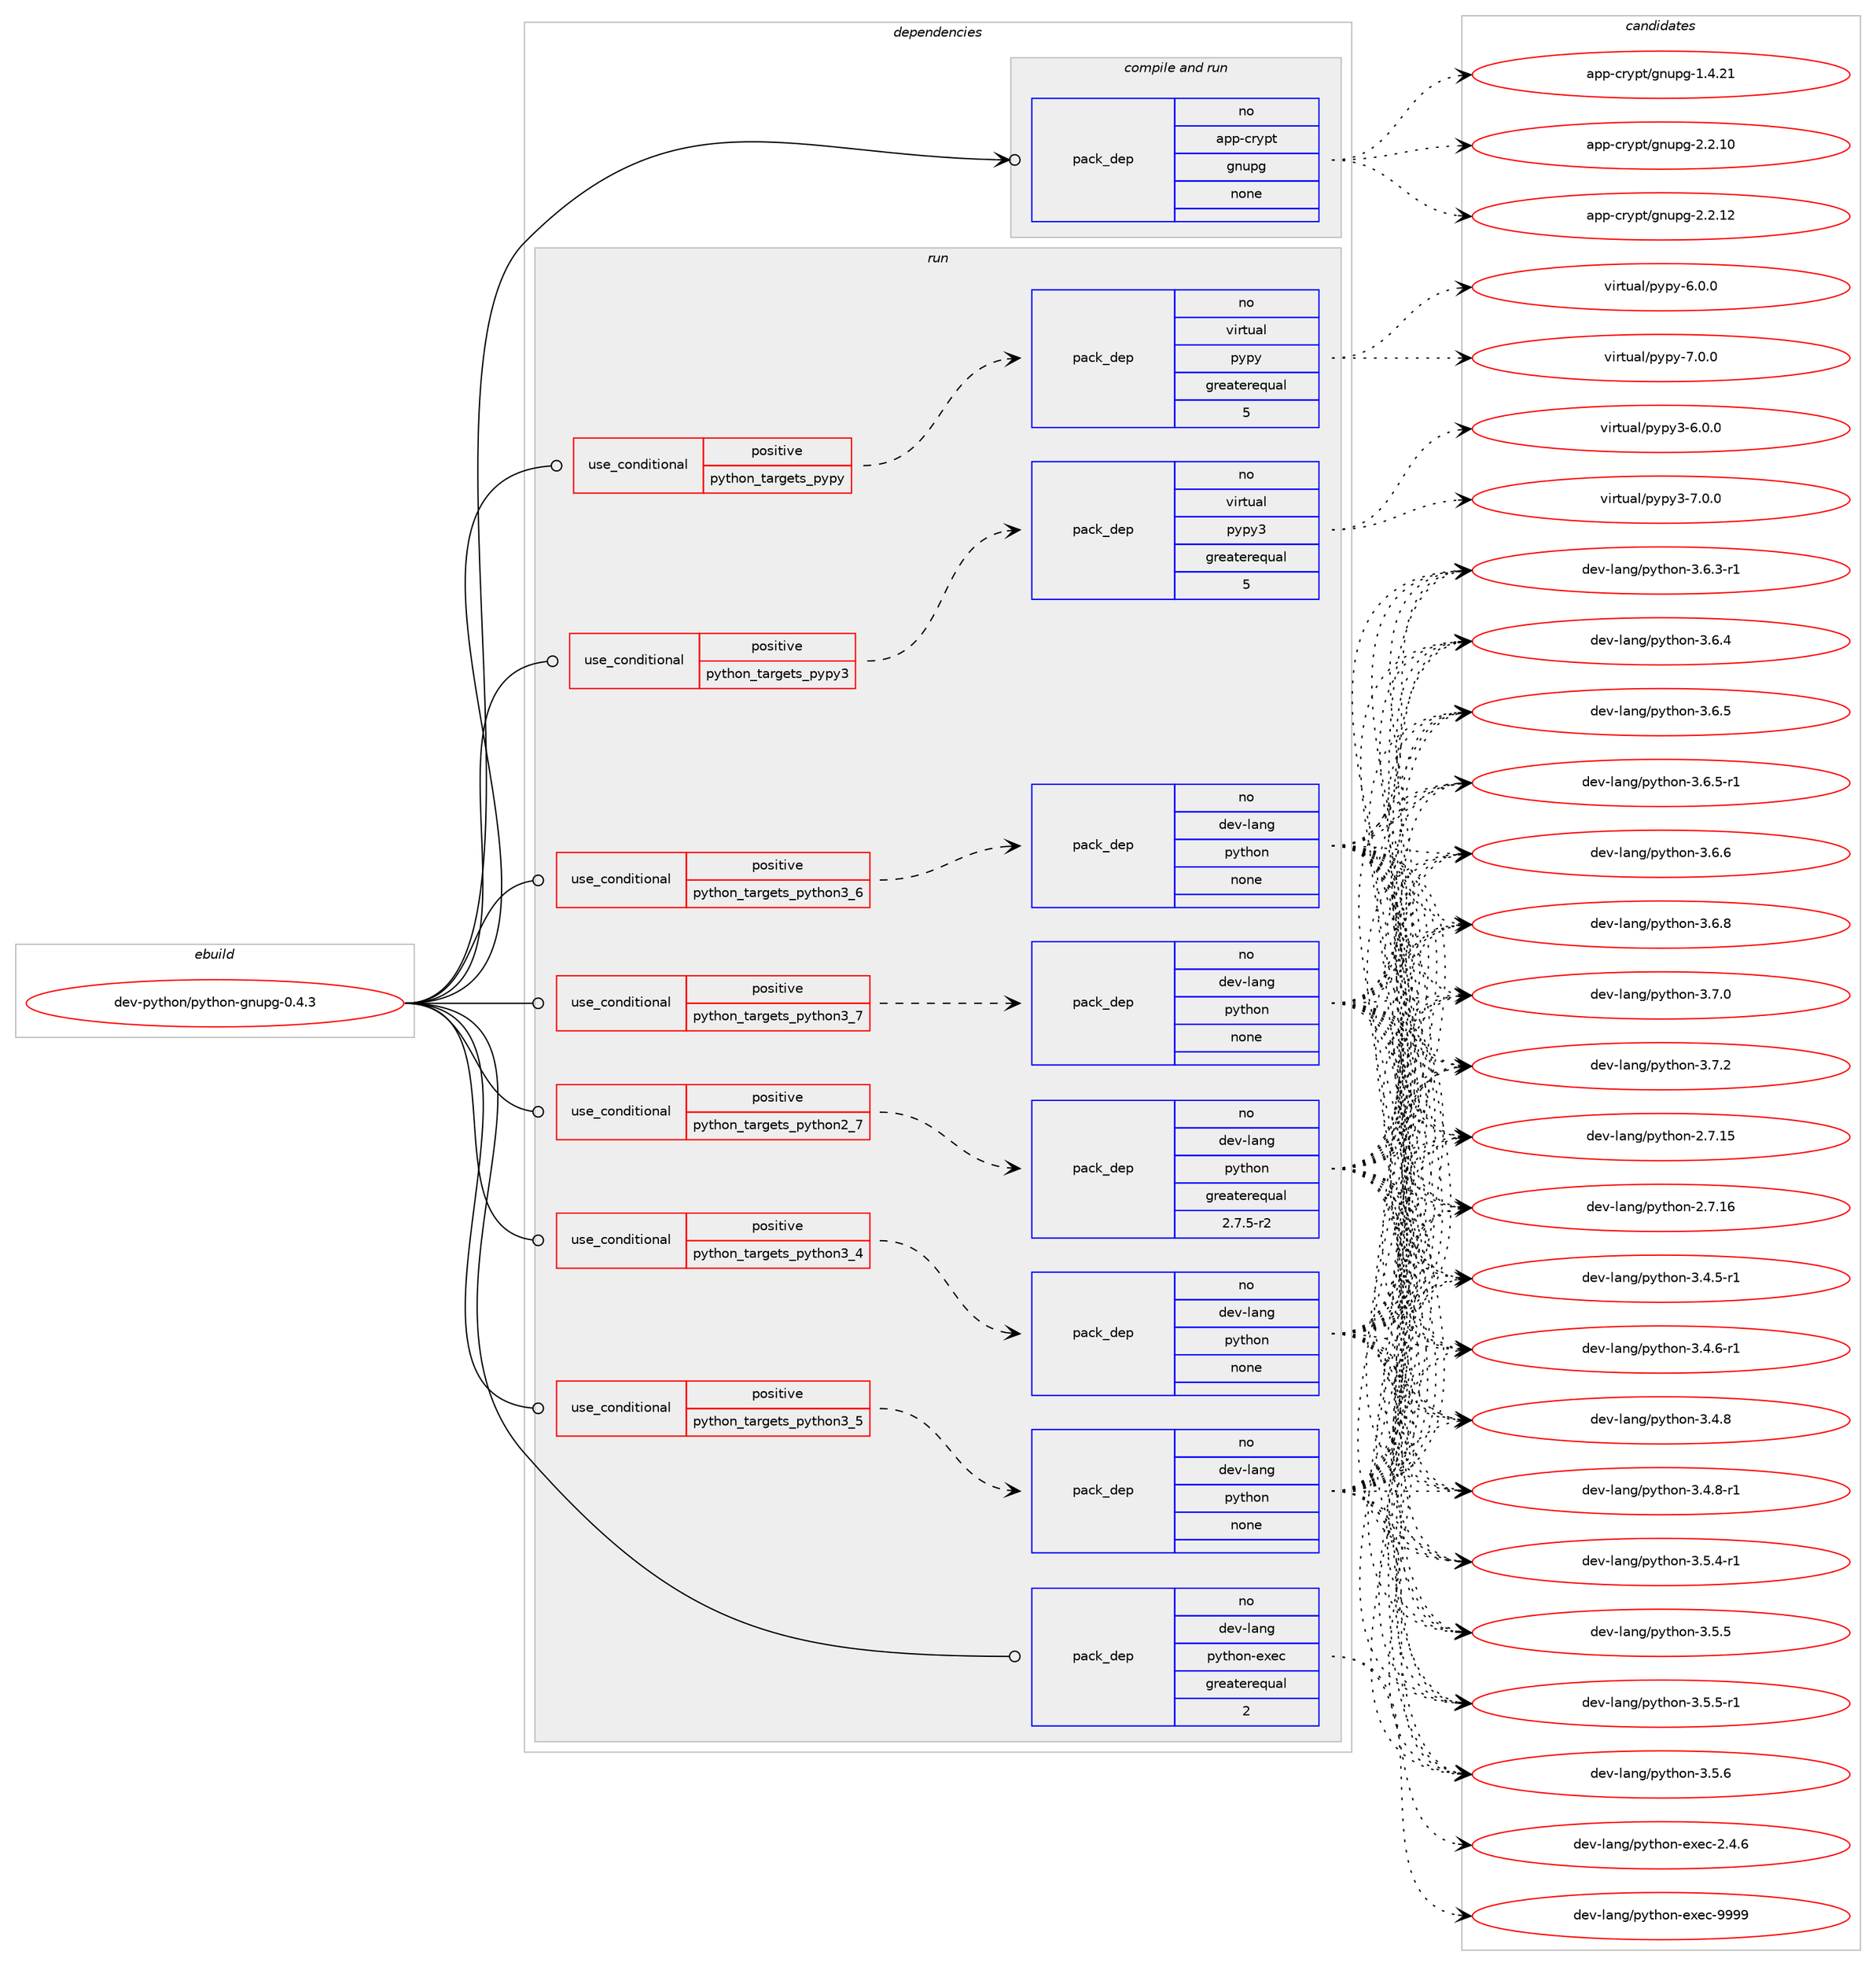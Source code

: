 digraph prolog {

# *************
# Graph options
# *************

newrank=true;
concentrate=true;
compound=true;
graph [rankdir=LR,fontname=Helvetica,fontsize=10,ranksep=1.5];#, ranksep=2.5, nodesep=0.2];
edge  [arrowhead=vee];
node  [fontname=Helvetica,fontsize=10];

# **********
# The ebuild
# **********

subgraph cluster_leftcol {
color=gray;
rank=same;
label=<<i>ebuild</i>>;
id [label="dev-python/python-gnupg-0.4.3", color=red, width=4, href="../dev-python/python-gnupg-0.4.3.svg"];
}

# ****************
# The dependencies
# ****************

subgraph cluster_midcol {
color=gray;
label=<<i>dependencies</i>>;
subgraph cluster_compile {
fillcolor="#eeeeee";
style=filled;
label=<<i>compile</i>>;
}
subgraph cluster_compileandrun {
fillcolor="#eeeeee";
style=filled;
label=<<i>compile and run</i>>;
subgraph pack1029013 {
dependency1435061 [label=<<TABLE BORDER="0" CELLBORDER="1" CELLSPACING="0" CELLPADDING="4" WIDTH="220"><TR><TD ROWSPAN="6" CELLPADDING="30">pack_dep</TD></TR><TR><TD WIDTH="110">no</TD></TR><TR><TD>app-crypt</TD></TR><TR><TD>gnupg</TD></TR><TR><TD>none</TD></TR><TR><TD></TD></TR></TABLE>>, shape=none, color=blue];
}
id:e -> dependency1435061:w [weight=20,style="solid",arrowhead="odotvee"];
}
subgraph cluster_run {
fillcolor="#eeeeee";
style=filled;
label=<<i>run</i>>;
subgraph cond382695 {
dependency1435062 [label=<<TABLE BORDER="0" CELLBORDER="1" CELLSPACING="0" CELLPADDING="4"><TR><TD ROWSPAN="3" CELLPADDING="10">use_conditional</TD></TR><TR><TD>positive</TD></TR><TR><TD>python_targets_pypy</TD></TR></TABLE>>, shape=none, color=red];
subgraph pack1029014 {
dependency1435063 [label=<<TABLE BORDER="0" CELLBORDER="1" CELLSPACING="0" CELLPADDING="4" WIDTH="220"><TR><TD ROWSPAN="6" CELLPADDING="30">pack_dep</TD></TR><TR><TD WIDTH="110">no</TD></TR><TR><TD>virtual</TD></TR><TR><TD>pypy</TD></TR><TR><TD>greaterequal</TD></TR><TR><TD>5</TD></TR></TABLE>>, shape=none, color=blue];
}
dependency1435062:e -> dependency1435063:w [weight=20,style="dashed",arrowhead="vee"];
}
id:e -> dependency1435062:w [weight=20,style="solid",arrowhead="odot"];
subgraph cond382696 {
dependency1435064 [label=<<TABLE BORDER="0" CELLBORDER="1" CELLSPACING="0" CELLPADDING="4"><TR><TD ROWSPAN="3" CELLPADDING="10">use_conditional</TD></TR><TR><TD>positive</TD></TR><TR><TD>python_targets_pypy3</TD></TR></TABLE>>, shape=none, color=red];
subgraph pack1029015 {
dependency1435065 [label=<<TABLE BORDER="0" CELLBORDER="1" CELLSPACING="0" CELLPADDING="4" WIDTH="220"><TR><TD ROWSPAN="6" CELLPADDING="30">pack_dep</TD></TR><TR><TD WIDTH="110">no</TD></TR><TR><TD>virtual</TD></TR><TR><TD>pypy3</TD></TR><TR><TD>greaterequal</TD></TR><TR><TD>5</TD></TR></TABLE>>, shape=none, color=blue];
}
dependency1435064:e -> dependency1435065:w [weight=20,style="dashed",arrowhead="vee"];
}
id:e -> dependency1435064:w [weight=20,style="solid",arrowhead="odot"];
subgraph cond382697 {
dependency1435066 [label=<<TABLE BORDER="0" CELLBORDER="1" CELLSPACING="0" CELLPADDING="4"><TR><TD ROWSPAN="3" CELLPADDING="10">use_conditional</TD></TR><TR><TD>positive</TD></TR><TR><TD>python_targets_python2_7</TD></TR></TABLE>>, shape=none, color=red];
subgraph pack1029016 {
dependency1435067 [label=<<TABLE BORDER="0" CELLBORDER="1" CELLSPACING="0" CELLPADDING="4" WIDTH="220"><TR><TD ROWSPAN="6" CELLPADDING="30">pack_dep</TD></TR><TR><TD WIDTH="110">no</TD></TR><TR><TD>dev-lang</TD></TR><TR><TD>python</TD></TR><TR><TD>greaterequal</TD></TR><TR><TD>2.7.5-r2</TD></TR></TABLE>>, shape=none, color=blue];
}
dependency1435066:e -> dependency1435067:w [weight=20,style="dashed",arrowhead="vee"];
}
id:e -> dependency1435066:w [weight=20,style="solid",arrowhead="odot"];
subgraph cond382698 {
dependency1435068 [label=<<TABLE BORDER="0" CELLBORDER="1" CELLSPACING="0" CELLPADDING="4"><TR><TD ROWSPAN="3" CELLPADDING="10">use_conditional</TD></TR><TR><TD>positive</TD></TR><TR><TD>python_targets_python3_4</TD></TR></TABLE>>, shape=none, color=red];
subgraph pack1029017 {
dependency1435069 [label=<<TABLE BORDER="0" CELLBORDER="1" CELLSPACING="0" CELLPADDING="4" WIDTH="220"><TR><TD ROWSPAN="6" CELLPADDING="30">pack_dep</TD></TR><TR><TD WIDTH="110">no</TD></TR><TR><TD>dev-lang</TD></TR><TR><TD>python</TD></TR><TR><TD>none</TD></TR><TR><TD></TD></TR></TABLE>>, shape=none, color=blue];
}
dependency1435068:e -> dependency1435069:w [weight=20,style="dashed",arrowhead="vee"];
}
id:e -> dependency1435068:w [weight=20,style="solid",arrowhead="odot"];
subgraph cond382699 {
dependency1435070 [label=<<TABLE BORDER="0" CELLBORDER="1" CELLSPACING="0" CELLPADDING="4"><TR><TD ROWSPAN="3" CELLPADDING="10">use_conditional</TD></TR><TR><TD>positive</TD></TR><TR><TD>python_targets_python3_5</TD></TR></TABLE>>, shape=none, color=red];
subgraph pack1029018 {
dependency1435071 [label=<<TABLE BORDER="0" CELLBORDER="1" CELLSPACING="0" CELLPADDING="4" WIDTH="220"><TR><TD ROWSPAN="6" CELLPADDING="30">pack_dep</TD></TR><TR><TD WIDTH="110">no</TD></TR><TR><TD>dev-lang</TD></TR><TR><TD>python</TD></TR><TR><TD>none</TD></TR><TR><TD></TD></TR></TABLE>>, shape=none, color=blue];
}
dependency1435070:e -> dependency1435071:w [weight=20,style="dashed",arrowhead="vee"];
}
id:e -> dependency1435070:w [weight=20,style="solid",arrowhead="odot"];
subgraph cond382700 {
dependency1435072 [label=<<TABLE BORDER="0" CELLBORDER="1" CELLSPACING="0" CELLPADDING="4"><TR><TD ROWSPAN="3" CELLPADDING="10">use_conditional</TD></TR><TR><TD>positive</TD></TR><TR><TD>python_targets_python3_6</TD></TR></TABLE>>, shape=none, color=red];
subgraph pack1029019 {
dependency1435073 [label=<<TABLE BORDER="0" CELLBORDER="1" CELLSPACING="0" CELLPADDING="4" WIDTH="220"><TR><TD ROWSPAN="6" CELLPADDING="30">pack_dep</TD></TR><TR><TD WIDTH="110">no</TD></TR><TR><TD>dev-lang</TD></TR><TR><TD>python</TD></TR><TR><TD>none</TD></TR><TR><TD></TD></TR></TABLE>>, shape=none, color=blue];
}
dependency1435072:e -> dependency1435073:w [weight=20,style="dashed",arrowhead="vee"];
}
id:e -> dependency1435072:w [weight=20,style="solid",arrowhead="odot"];
subgraph cond382701 {
dependency1435074 [label=<<TABLE BORDER="0" CELLBORDER="1" CELLSPACING="0" CELLPADDING="4"><TR><TD ROWSPAN="3" CELLPADDING="10">use_conditional</TD></TR><TR><TD>positive</TD></TR><TR><TD>python_targets_python3_7</TD></TR></TABLE>>, shape=none, color=red];
subgraph pack1029020 {
dependency1435075 [label=<<TABLE BORDER="0" CELLBORDER="1" CELLSPACING="0" CELLPADDING="4" WIDTH="220"><TR><TD ROWSPAN="6" CELLPADDING="30">pack_dep</TD></TR><TR><TD WIDTH="110">no</TD></TR><TR><TD>dev-lang</TD></TR><TR><TD>python</TD></TR><TR><TD>none</TD></TR><TR><TD></TD></TR></TABLE>>, shape=none, color=blue];
}
dependency1435074:e -> dependency1435075:w [weight=20,style="dashed",arrowhead="vee"];
}
id:e -> dependency1435074:w [weight=20,style="solid",arrowhead="odot"];
subgraph pack1029021 {
dependency1435076 [label=<<TABLE BORDER="0" CELLBORDER="1" CELLSPACING="0" CELLPADDING="4" WIDTH="220"><TR><TD ROWSPAN="6" CELLPADDING="30">pack_dep</TD></TR><TR><TD WIDTH="110">no</TD></TR><TR><TD>dev-lang</TD></TR><TR><TD>python-exec</TD></TR><TR><TD>greaterequal</TD></TR><TR><TD>2</TD></TR></TABLE>>, shape=none, color=blue];
}
id:e -> dependency1435076:w [weight=20,style="solid",arrowhead="odot"];
}
}

# **************
# The candidates
# **************

subgraph cluster_choices {
rank=same;
color=gray;
label=<<i>candidates</i>>;

subgraph choice1029013 {
color=black;
nodesep=1;
choice9711211245991141211121164710311011711210345494652465049 [label="app-crypt/gnupg-1.4.21", color=red, width=4,href="../app-crypt/gnupg-1.4.21.svg"];
choice9711211245991141211121164710311011711210345504650464948 [label="app-crypt/gnupg-2.2.10", color=red, width=4,href="../app-crypt/gnupg-2.2.10.svg"];
choice9711211245991141211121164710311011711210345504650464950 [label="app-crypt/gnupg-2.2.12", color=red, width=4,href="../app-crypt/gnupg-2.2.12.svg"];
dependency1435061:e -> choice9711211245991141211121164710311011711210345494652465049:w [style=dotted,weight="100"];
dependency1435061:e -> choice9711211245991141211121164710311011711210345504650464948:w [style=dotted,weight="100"];
dependency1435061:e -> choice9711211245991141211121164710311011711210345504650464950:w [style=dotted,weight="100"];
}
subgraph choice1029014 {
color=black;
nodesep=1;
choice1181051141161179710847112121112121455446484648 [label="virtual/pypy-6.0.0", color=red, width=4,href="../virtual/pypy-6.0.0.svg"];
choice1181051141161179710847112121112121455546484648 [label="virtual/pypy-7.0.0", color=red, width=4,href="../virtual/pypy-7.0.0.svg"];
dependency1435063:e -> choice1181051141161179710847112121112121455446484648:w [style=dotted,weight="100"];
dependency1435063:e -> choice1181051141161179710847112121112121455546484648:w [style=dotted,weight="100"];
}
subgraph choice1029015 {
color=black;
nodesep=1;
choice118105114116117971084711212111212151455446484648 [label="virtual/pypy3-6.0.0", color=red, width=4,href="../virtual/pypy3-6.0.0.svg"];
choice118105114116117971084711212111212151455546484648 [label="virtual/pypy3-7.0.0", color=red, width=4,href="../virtual/pypy3-7.0.0.svg"];
dependency1435065:e -> choice118105114116117971084711212111212151455446484648:w [style=dotted,weight="100"];
dependency1435065:e -> choice118105114116117971084711212111212151455546484648:w [style=dotted,weight="100"];
}
subgraph choice1029016 {
color=black;
nodesep=1;
choice10010111845108971101034711212111610411111045504655464953 [label="dev-lang/python-2.7.15", color=red, width=4,href="../dev-lang/python-2.7.15.svg"];
choice10010111845108971101034711212111610411111045504655464954 [label="dev-lang/python-2.7.16", color=red, width=4,href="../dev-lang/python-2.7.16.svg"];
choice1001011184510897110103471121211161041111104551465246534511449 [label="dev-lang/python-3.4.5-r1", color=red, width=4,href="../dev-lang/python-3.4.5-r1.svg"];
choice1001011184510897110103471121211161041111104551465246544511449 [label="dev-lang/python-3.4.6-r1", color=red, width=4,href="../dev-lang/python-3.4.6-r1.svg"];
choice100101118451089711010347112121116104111110455146524656 [label="dev-lang/python-3.4.8", color=red, width=4,href="../dev-lang/python-3.4.8.svg"];
choice1001011184510897110103471121211161041111104551465246564511449 [label="dev-lang/python-3.4.8-r1", color=red, width=4,href="../dev-lang/python-3.4.8-r1.svg"];
choice1001011184510897110103471121211161041111104551465346524511449 [label="dev-lang/python-3.5.4-r1", color=red, width=4,href="../dev-lang/python-3.5.4-r1.svg"];
choice100101118451089711010347112121116104111110455146534653 [label="dev-lang/python-3.5.5", color=red, width=4,href="../dev-lang/python-3.5.5.svg"];
choice1001011184510897110103471121211161041111104551465346534511449 [label="dev-lang/python-3.5.5-r1", color=red, width=4,href="../dev-lang/python-3.5.5-r1.svg"];
choice100101118451089711010347112121116104111110455146534654 [label="dev-lang/python-3.5.6", color=red, width=4,href="../dev-lang/python-3.5.6.svg"];
choice1001011184510897110103471121211161041111104551465446514511449 [label="dev-lang/python-3.6.3-r1", color=red, width=4,href="../dev-lang/python-3.6.3-r1.svg"];
choice100101118451089711010347112121116104111110455146544652 [label="dev-lang/python-3.6.4", color=red, width=4,href="../dev-lang/python-3.6.4.svg"];
choice100101118451089711010347112121116104111110455146544653 [label="dev-lang/python-3.6.5", color=red, width=4,href="../dev-lang/python-3.6.5.svg"];
choice1001011184510897110103471121211161041111104551465446534511449 [label="dev-lang/python-3.6.5-r1", color=red, width=4,href="../dev-lang/python-3.6.5-r1.svg"];
choice100101118451089711010347112121116104111110455146544654 [label="dev-lang/python-3.6.6", color=red, width=4,href="../dev-lang/python-3.6.6.svg"];
choice100101118451089711010347112121116104111110455146544656 [label="dev-lang/python-3.6.8", color=red, width=4,href="../dev-lang/python-3.6.8.svg"];
choice100101118451089711010347112121116104111110455146554648 [label="dev-lang/python-3.7.0", color=red, width=4,href="../dev-lang/python-3.7.0.svg"];
choice100101118451089711010347112121116104111110455146554650 [label="dev-lang/python-3.7.2", color=red, width=4,href="../dev-lang/python-3.7.2.svg"];
dependency1435067:e -> choice10010111845108971101034711212111610411111045504655464953:w [style=dotted,weight="100"];
dependency1435067:e -> choice10010111845108971101034711212111610411111045504655464954:w [style=dotted,weight="100"];
dependency1435067:e -> choice1001011184510897110103471121211161041111104551465246534511449:w [style=dotted,weight="100"];
dependency1435067:e -> choice1001011184510897110103471121211161041111104551465246544511449:w [style=dotted,weight="100"];
dependency1435067:e -> choice100101118451089711010347112121116104111110455146524656:w [style=dotted,weight="100"];
dependency1435067:e -> choice1001011184510897110103471121211161041111104551465246564511449:w [style=dotted,weight="100"];
dependency1435067:e -> choice1001011184510897110103471121211161041111104551465346524511449:w [style=dotted,weight="100"];
dependency1435067:e -> choice100101118451089711010347112121116104111110455146534653:w [style=dotted,weight="100"];
dependency1435067:e -> choice1001011184510897110103471121211161041111104551465346534511449:w [style=dotted,weight="100"];
dependency1435067:e -> choice100101118451089711010347112121116104111110455146534654:w [style=dotted,weight="100"];
dependency1435067:e -> choice1001011184510897110103471121211161041111104551465446514511449:w [style=dotted,weight="100"];
dependency1435067:e -> choice100101118451089711010347112121116104111110455146544652:w [style=dotted,weight="100"];
dependency1435067:e -> choice100101118451089711010347112121116104111110455146544653:w [style=dotted,weight="100"];
dependency1435067:e -> choice1001011184510897110103471121211161041111104551465446534511449:w [style=dotted,weight="100"];
dependency1435067:e -> choice100101118451089711010347112121116104111110455146544654:w [style=dotted,weight="100"];
dependency1435067:e -> choice100101118451089711010347112121116104111110455146544656:w [style=dotted,weight="100"];
dependency1435067:e -> choice100101118451089711010347112121116104111110455146554648:w [style=dotted,weight="100"];
dependency1435067:e -> choice100101118451089711010347112121116104111110455146554650:w [style=dotted,weight="100"];
}
subgraph choice1029017 {
color=black;
nodesep=1;
choice10010111845108971101034711212111610411111045504655464953 [label="dev-lang/python-2.7.15", color=red, width=4,href="../dev-lang/python-2.7.15.svg"];
choice10010111845108971101034711212111610411111045504655464954 [label="dev-lang/python-2.7.16", color=red, width=4,href="../dev-lang/python-2.7.16.svg"];
choice1001011184510897110103471121211161041111104551465246534511449 [label="dev-lang/python-3.4.5-r1", color=red, width=4,href="../dev-lang/python-3.4.5-r1.svg"];
choice1001011184510897110103471121211161041111104551465246544511449 [label="dev-lang/python-3.4.6-r1", color=red, width=4,href="../dev-lang/python-3.4.6-r1.svg"];
choice100101118451089711010347112121116104111110455146524656 [label="dev-lang/python-3.4.8", color=red, width=4,href="../dev-lang/python-3.4.8.svg"];
choice1001011184510897110103471121211161041111104551465246564511449 [label="dev-lang/python-3.4.8-r1", color=red, width=4,href="../dev-lang/python-3.4.8-r1.svg"];
choice1001011184510897110103471121211161041111104551465346524511449 [label="dev-lang/python-3.5.4-r1", color=red, width=4,href="../dev-lang/python-3.5.4-r1.svg"];
choice100101118451089711010347112121116104111110455146534653 [label="dev-lang/python-3.5.5", color=red, width=4,href="../dev-lang/python-3.5.5.svg"];
choice1001011184510897110103471121211161041111104551465346534511449 [label="dev-lang/python-3.5.5-r1", color=red, width=4,href="../dev-lang/python-3.5.5-r1.svg"];
choice100101118451089711010347112121116104111110455146534654 [label="dev-lang/python-3.5.6", color=red, width=4,href="../dev-lang/python-3.5.6.svg"];
choice1001011184510897110103471121211161041111104551465446514511449 [label="dev-lang/python-3.6.3-r1", color=red, width=4,href="../dev-lang/python-3.6.3-r1.svg"];
choice100101118451089711010347112121116104111110455146544652 [label="dev-lang/python-3.6.4", color=red, width=4,href="../dev-lang/python-3.6.4.svg"];
choice100101118451089711010347112121116104111110455146544653 [label="dev-lang/python-3.6.5", color=red, width=4,href="../dev-lang/python-3.6.5.svg"];
choice1001011184510897110103471121211161041111104551465446534511449 [label="dev-lang/python-3.6.5-r1", color=red, width=4,href="../dev-lang/python-3.6.5-r1.svg"];
choice100101118451089711010347112121116104111110455146544654 [label="dev-lang/python-3.6.6", color=red, width=4,href="../dev-lang/python-3.6.6.svg"];
choice100101118451089711010347112121116104111110455146544656 [label="dev-lang/python-3.6.8", color=red, width=4,href="../dev-lang/python-3.6.8.svg"];
choice100101118451089711010347112121116104111110455146554648 [label="dev-lang/python-3.7.0", color=red, width=4,href="../dev-lang/python-3.7.0.svg"];
choice100101118451089711010347112121116104111110455146554650 [label="dev-lang/python-3.7.2", color=red, width=4,href="../dev-lang/python-3.7.2.svg"];
dependency1435069:e -> choice10010111845108971101034711212111610411111045504655464953:w [style=dotted,weight="100"];
dependency1435069:e -> choice10010111845108971101034711212111610411111045504655464954:w [style=dotted,weight="100"];
dependency1435069:e -> choice1001011184510897110103471121211161041111104551465246534511449:w [style=dotted,weight="100"];
dependency1435069:e -> choice1001011184510897110103471121211161041111104551465246544511449:w [style=dotted,weight="100"];
dependency1435069:e -> choice100101118451089711010347112121116104111110455146524656:w [style=dotted,weight="100"];
dependency1435069:e -> choice1001011184510897110103471121211161041111104551465246564511449:w [style=dotted,weight="100"];
dependency1435069:e -> choice1001011184510897110103471121211161041111104551465346524511449:w [style=dotted,weight="100"];
dependency1435069:e -> choice100101118451089711010347112121116104111110455146534653:w [style=dotted,weight="100"];
dependency1435069:e -> choice1001011184510897110103471121211161041111104551465346534511449:w [style=dotted,weight="100"];
dependency1435069:e -> choice100101118451089711010347112121116104111110455146534654:w [style=dotted,weight="100"];
dependency1435069:e -> choice1001011184510897110103471121211161041111104551465446514511449:w [style=dotted,weight="100"];
dependency1435069:e -> choice100101118451089711010347112121116104111110455146544652:w [style=dotted,weight="100"];
dependency1435069:e -> choice100101118451089711010347112121116104111110455146544653:w [style=dotted,weight="100"];
dependency1435069:e -> choice1001011184510897110103471121211161041111104551465446534511449:w [style=dotted,weight="100"];
dependency1435069:e -> choice100101118451089711010347112121116104111110455146544654:w [style=dotted,weight="100"];
dependency1435069:e -> choice100101118451089711010347112121116104111110455146544656:w [style=dotted,weight="100"];
dependency1435069:e -> choice100101118451089711010347112121116104111110455146554648:w [style=dotted,weight="100"];
dependency1435069:e -> choice100101118451089711010347112121116104111110455146554650:w [style=dotted,weight="100"];
}
subgraph choice1029018 {
color=black;
nodesep=1;
choice10010111845108971101034711212111610411111045504655464953 [label="dev-lang/python-2.7.15", color=red, width=4,href="../dev-lang/python-2.7.15.svg"];
choice10010111845108971101034711212111610411111045504655464954 [label="dev-lang/python-2.7.16", color=red, width=4,href="../dev-lang/python-2.7.16.svg"];
choice1001011184510897110103471121211161041111104551465246534511449 [label="dev-lang/python-3.4.5-r1", color=red, width=4,href="../dev-lang/python-3.4.5-r1.svg"];
choice1001011184510897110103471121211161041111104551465246544511449 [label="dev-lang/python-3.4.6-r1", color=red, width=4,href="../dev-lang/python-3.4.6-r1.svg"];
choice100101118451089711010347112121116104111110455146524656 [label="dev-lang/python-3.4.8", color=red, width=4,href="../dev-lang/python-3.4.8.svg"];
choice1001011184510897110103471121211161041111104551465246564511449 [label="dev-lang/python-3.4.8-r1", color=red, width=4,href="../dev-lang/python-3.4.8-r1.svg"];
choice1001011184510897110103471121211161041111104551465346524511449 [label="dev-lang/python-3.5.4-r1", color=red, width=4,href="../dev-lang/python-3.5.4-r1.svg"];
choice100101118451089711010347112121116104111110455146534653 [label="dev-lang/python-3.5.5", color=red, width=4,href="../dev-lang/python-3.5.5.svg"];
choice1001011184510897110103471121211161041111104551465346534511449 [label="dev-lang/python-3.5.5-r1", color=red, width=4,href="../dev-lang/python-3.5.5-r1.svg"];
choice100101118451089711010347112121116104111110455146534654 [label="dev-lang/python-3.5.6", color=red, width=4,href="../dev-lang/python-3.5.6.svg"];
choice1001011184510897110103471121211161041111104551465446514511449 [label="dev-lang/python-3.6.3-r1", color=red, width=4,href="../dev-lang/python-3.6.3-r1.svg"];
choice100101118451089711010347112121116104111110455146544652 [label="dev-lang/python-3.6.4", color=red, width=4,href="../dev-lang/python-3.6.4.svg"];
choice100101118451089711010347112121116104111110455146544653 [label="dev-lang/python-3.6.5", color=red, width=4,href="../dev-lang/python-3.6.5.svg"];
choice1001011184510897110103471121211161041111104551465446534511449 [label="dev-lang/python-3.6.5-r1", color=red, width=4,href="../dev-lang/python-3.6.5-r1.svg"];
choice100101118451089711010347112121116104111110455146544654 [label="dev-lang/python-3.6.6", color=red, width=4,href="../dev-lang/python-3.6.6.svg"];
choice100101118451089711010347112121116104111110455146544656 [label="dev-lang/python-3.6.8", color=red, width=4,href="../dev-lang/python-3.6.8.svg"];
choice100101118451089711010347112121116104111110455146554648 [label="dev-lang/python-3.7.0", color=red, width=4,href="../dev-lang/python-3.7.0.svg"];
choice100101118451089711010347112121116104111110455146554650 [label="dev-lang/python-3.7.2", color=red, width=4,href="../dev-lang/python-3.7.2.svg"];
dependency1435071:e -> choice10010111845108971101034711212111610411111045504655464953:w [style=dotted,weight="100"];
dependency1435071:e -> choice10010111845108971101034711212111610411111045504655464954:w [style=dotted,weight="100"];
dependency1435071:e -> choice1001011184510897110103471121211161041111104551465246534511449:w [style=dotted,weight="100"];
dependency1435071:e -> choice1001011184510897110103471121211161041111104551465246544511449:w [style=dotted,weight="100"];
dependency1435071:e -> choice100101118451089711010347112121116104111110455146524656:w [style=dotted,weight="100"];
dependency1435071:e -> choice1001011184510897110103471121211161041111104551465246564511449:w [style=dotted,weight="100"];
dependency1435071:e -> choice1001011184510897110103471121211161041111104551465346524511449:w [style=dotted,weight="100"];
dependency1435071:e -> choice100101118451089711010347112121116104111110455146534653:w [style=dotted,weight="100"];
dependency1435071:e -> choice1001011184510897110103471121211161041111104551465346534511449:w [style=dotted,weight="100"];
dependency1435071:e -> choice100101118451089711010347112121116104111110455146534654:w [style=dotted,weight="100"];
dependency1435071:e -> choice1001011184510897110103471121211161041111104551465446514511449:w [style=dotted,weight="100"];
dependency1435071:e -> choice100101118451089711010347112121116104111110455146544652:w [style=dotted,weight="100"];
dependency1435071:e -> choice100101118451089711010347112121116104111110455146544653:w [style=dotted,weight="100"];
dependency1435071:e -> choice1001011184510897110103471121211161041111104551465446534511449:w [style=dotted,weight="100"];
dependency1435071:e -> choice100101118451089711010347112121116104111110455146544654:w [style=dotted,weight="100"];
dependency1435071:e -> choice100101118451089711010347112121116104111110455146544656:w [style=dotted,weight="100"];
dependency1435071:e -> choice100101118451089711010347112121116104111110455146554648:w [style=dotted,weight="100"];
dependency1435071:e -> choice100101118451089711010347112121116104111110455146554650:w [style=dotted,weight="100"];
}
subgraph choice1029019 {
color=black;
nodesep=1;
choice10010111845108971101034711212111610411111045504655464953 [label="dev-lang/python-2.7.15", color=red, width=4,href="../dev-lang/python-2.7.15.svg"];
choice10010111845108971101034711212111610411111045504655464954 [label="dev-lang/python-2.7.16", color=red, width=4,href="../dev-lang/python-2.7.16.svg"];
choice1001011184510897110103471121211161041111104551465246534511449 [label="dev-lang/python-3.4.5-r1", color=red, width=4,href="../dev-lang/python-3.4.5-r1.svg"];
choice1001011184510897110103471121211161041111104551465246544511449 [label="dev-lang/python-3.4.6-r1", color=red, width=4,href="../dev-lang/python-3.4.6-r1.svg"];
choice100101118451089711010347112121116104111110455146524656 [label="dev-lang/python-3.4.8", color=red, width=4,href="../dev-lang/python-3.4.8.svg"];
choice1001011184510897110103471121211161041111104551465246564511449 [label="dev-lang/python-3.4.8-r1", color=red, width=4,href="../dev-lang/python-3.4.8-r1.svg"];
choice1001011184510897110103471121211161041111104551465346524511449 [label="dev-lang/python-3.5.4-r1", color=red, width=4,href="../dev-lang/python-3.5.4-r1.svg"];
choice100101118451089711010347112121116104111110455146534653 [label="dev-lang/python-3.5.5", color=red, width=4,href="../dev-lang/python-3.5.5.svg"];
choice1001011184510897110103471121211161041111104551465346534511449 [label="dev-lang/python-3.5.5-r1", color=red, width=4,href="../dev-lang/python-3.5.5-r1.svg"];
choice100101118451089711010347112121116104111110455146534654 [label="dev-lang/python-3.5.6", color=red, width=4,href="../dev-lang/python-3.5.6.svg"];
choice1001011184510897110103471121211161041111104551465446514511449 [label="dev-lang/python-3.6.3-r1", color=red, width=4,href="../dev-lang/python-3.6.3-r1.svg"];
choice100101118451089711010347112121116104111110455146544652 [label="dev-lang/python-3.6.4", color=red, width=4,href="../dev-lang/python-3.6.4.svg"];
choice100101118451089711010347112121116104111110455146544653 [label="dev-lang/python-3.6.5", color=red, width=4,href="../dev-lang/python-3.6.5.svg"];
choice1001011184510897110103471121211161041111104551465446534511449 [label="dev-lang/python-3.6.5-r1", color=red, width=4,href="../dev-lang/python-3.6.5-r1.svg"];
choice100101118451089711010347112121116104111110455146544654 [label="dev-lang/python-3.6.6", color=red, width=4,href="../dev-lang/python-3.6.6.svg"];
choice100101118451089711010347112121116104111110455146544656 [label="dev-lang/python-3.6.8", color=red, width=4,href="../dev-lang/python-3.6.8.svg"];
choice100101118451089711010347112121116104111110455146554648 [label="dev-lang/python-3.7.0", color=red, width=4,href="../dev-lang/python-3.7.0.svg"];
choice100101118451089711010347112121116104111110455146554650 [label="dev-lang/python-3.7.2", color=red, width=4,href="../dev-lang/python-3.7.2.svg"];
dependency1435073:e -> choice10010111845108971101034711212111610411111045504655464953:w [style=dotted,weight="100"];
dependency1435073:e -> choice10010111845108971101034711212111610411111045504655464954:w [style=dotted,weight="100"];
dependency1435073:e -> choice1001011184510897110103471121211161041111104551465246534511449:w [style=dotted,weight="100"];
dependency1435073:e -> choice1001011184510897110103471121211161041111104551465246544511449:w [style=dotted,weight="100"];
dependency1435073:e -> choice100101118451089711010347112121116104111110455146524656:w [style=dotted,weight="100"];
dependency1435073:e -> choice1001011184510897110103471121211161041111104551465246564511449:w [style=dotted,weight="100"];
dependency1435073:e -> choice1001011184510897110103471121211161041111104551465346524511449:w [style=dotted,weight="100"];
dependency1435073:e -> choice100101118451089711010347112121116104111110455146534653:w [style=dotted,weight="100"];
dependency1435073:e -> choice1001011184510897110103471121211161041111104551465346534511449:w [style=dotted,weight="100"];
dependency1435073:e -> choice100101118451089711010347112121116104111110455146534654:w [style=dotted,weight="100"];
dependency1435073:e -> choice1001011184510897110103471121211161041111104551465446514511449:w [style=dotted,weight="100"];
dependency1435073:e -> choice100101118451089711010347112121116104111110455146544652:w [style=dotted,weight="100"];
dependency1435073:e -> choice100101118451089711010347112121116104111110455146544653:w [style=dotted,weight="100"];
dependency1435073:e -> choice1001011184510897110103471121211161041111104551465446534511449:w [style=dotted,weight="100"];
dependency1435073:e -> choice100101118451089711010347112121116104111110455146544654:w [style=dotted,weight="100"];
dependency1435073:e -> choice100101118451089711010347112121116104111110455146544656:w [style=dotted,weight="100"];
dependency1435073:e -> choice100101118451089711010347112121116104111110455146554648:w [style=dotted,weight="100"];
dependency1435073:e -> choice100101118451089711010347112121116104111110455146554650:w [style=dotted,weight="100"];
}
subgraph choice1029020 {
color=black;
nodesep=1;
choice10010111845108971101034711212111610411111045504655464953 [label="dev-lang/python-2.7.15", color=red, width=4,href="../dev-lang/python-2.7.15.svg"];
choice10010111845108971101034711212111610411111045504655464954 [label="dev-lang/python-2.7.16", color=red, width=4,href="../dev-lang/python-2.7.16.svg"];
choice1001011184510897110103471121211161041111104551465246534511449 [label="dev-lang/python-3.4.5-r1", color=red, width=4,href="../dev-lang/python-3.4.5-r1.svg"];
choice1001011184510897110103471121211161041111104551465246544511449 [label="dev-lang/python-3.4.6-r1", color=red, width=4,href="../dev-lang/python-3.4.6-r1.svg"];
choice100101118451089711010347112121116104111110455146524656 [label="dev-lang/python-3.4.8", color=red, width=4,href="../dev-lang/python-3.4.8.svg"];
choice1001011184510897110103471121211161041111104551465246564511449 [label="dev-lang/python-3.4.8-r1", color=red, width=4,href="../dev-lang/python-3.4.8-r1.svg"];
choice1001011184510897110103471121211161041111104551465346524511449 [label="dev-lang/python-3.5.4-r1", color=red, width=4,href="../dev-lang/python-3.5.4-r1.svg"];
choice100101118451089711010347112121116104111110455146534653 [label="dev-lang/python-3.5.5", color=red, width=4,href="../dev-lang/python-3.5.5.svg"];
choice1001011184510897110103471121211161041111104551465346534511449 [label="dev-lang/python-3.5.5-r1", color=red, width=4,href="../dev-lang/python-3.5.5-r1.svg"];
choice100101118451089711010347112121116104111110455146534654 [label="dev-lang/python-3.5.6", color=red, width=4,href="../dev-lang/python-3.5.6.svg"];
choice1001011184510897110103471121211161041111104551465446514511449 [label="dev-lang/python-3.6.3-r1", color=red, width=4,href="../dev-lang/python-3.6.3-r1.svg"];
choice100101118451089711010347112121116104111110455146544652 [label="dev-lang/python-3.6.4", color=red, width=4,href="../dev-lang/python-3.6.4.svg"];
choice100101118451089711010347112121116104111110455146544653 [label="dev-lang/python-3.6.5", color=red, width=4,href="../dev-lang/python-3.6.5.svg"];
choice1001011184510897110103471121211161041111104551465446534511449 [label="dev-lang/python-3.6.5-r1", color=red, width=4,href="../dev-lang/python-3.6.5-r1.svg"];
choice100101118451089711010347112121116104111110455146544654 [label="dev-lang/python-3.6.6", color=red, width=4,href="../dev-lang/python-3.6.6.svg"];
choice100101118451089711010347112121116104111110455146544656 [label="dev-lang/python-3.6.8", color=red, width=4,href="../dev-lang/python-3.6.8.svg"];
choice100101118451089711010347112121116104111110455146554648 [label="dev-lang/python-3.7.0", color=red, width=4,href="../dev-lang/python-3.7.0.svg"];
choice100101118451089711010347112121116104111110455146554650 [label="dev-lang/python-3.7.2", color=red, width=4,href="../dev-lang/python-3.7.2.svg"];
dependency1435075:e -> choice10010111845108971101034711212111610411111045504655464953:w [style=dotted,weight="100"];
dependency1435075:e -> choice10010111845108971101034711212111610411111045504655464954:w [style=dotted,weight="100"];
dependency1435075:e -> choice1001011184510897110103471121211161041111104551465246534511449:w [style=dotted,weight="100"];
dependency1435075:e -> choice1001011184510897110103471121211161041111104551465246544511449:w [style=dotted,weight="100"];
dependency1435075:e -> choice100101118451089711010347112121116104111110455146524656:w [style=dotted,weight="100"];
dependency1435075:e -> choice1001011184510897110103471121211161041111104551465246564511449:w [style=dotted,weight="100"];
dependency1435075:e -> choice1001011184510897110103471121211161041111104551465346524511449:w [style=dotted,weight="100"];
dependency1435075:e -> choice100101118451089711010347112121116104111110455146534653:w [style=dotted,weight="100"];
dependency1435075:e -> choice1001011184510897110103471121211161041111104551465346534511449:w [style=dotted,weight="100"];
dependency1435075:e -> choice100101118451089711010347112121116104111110455146534654:w [style=dotted,weight="100"];
dependency1435075:e -> choice1001011184510897110103471121211161041111104551465446514511449:w [style=dotted,weight="100"];
dependency1435075:e -> choice100101118451089711010347112121116104111110455146544652:w [style=dotted,weight="100"];
dependency1435075:e -> choice100101118451089711010347112121116104111110455146544653:w [style=dotted,weight="100"];
dependency1435075:e -> choice1001011184510897110103471121211161041111104551465446534511449:w [style=dotted,weight="100"];
dependency1435075:e -> choice100101118451089711010347112121116104111110455146544654:w [style=dotted,weight="100"];
dependency1435075:e -> choice100101118451089711010347112121116104111110455146544656:w [style=dotted,weight="100"];
dependency1435075:e -> choice100101118451089711010347112121116104111110455146554648:w [style=dotted,weight="100"];
dependency1435075:e -> choice100101118451089711010347112121116104111110455146554650:w [style=dotted,weight="100"];
}
subgraph choice1029021 {
color=black;
nodesep=1;
choice1001011184510897110103471121211161041111104510112010199455046524654 [label="dev-lang/python-exec-2.4.6", color=red, width=4,href="../dev-lang/python-exec-2.4.6.svg"];
choice10010111845108971101034711212111610411111045101120101994557575757 [label="dev-lang/python-exec-9999", color=red, width=4,href="../dev-lang/python-exec-9999.svg"];
dependency1435076:e -> choice1001011184510897110103471121211161041111104510112010199455046524654:w [style=dotted,weight="100"];
dependency1435076:e -> choice10010111845108971101034711212111610411111045101120101994557575757:w [style=dotted,weight="100"];
}
}

}
